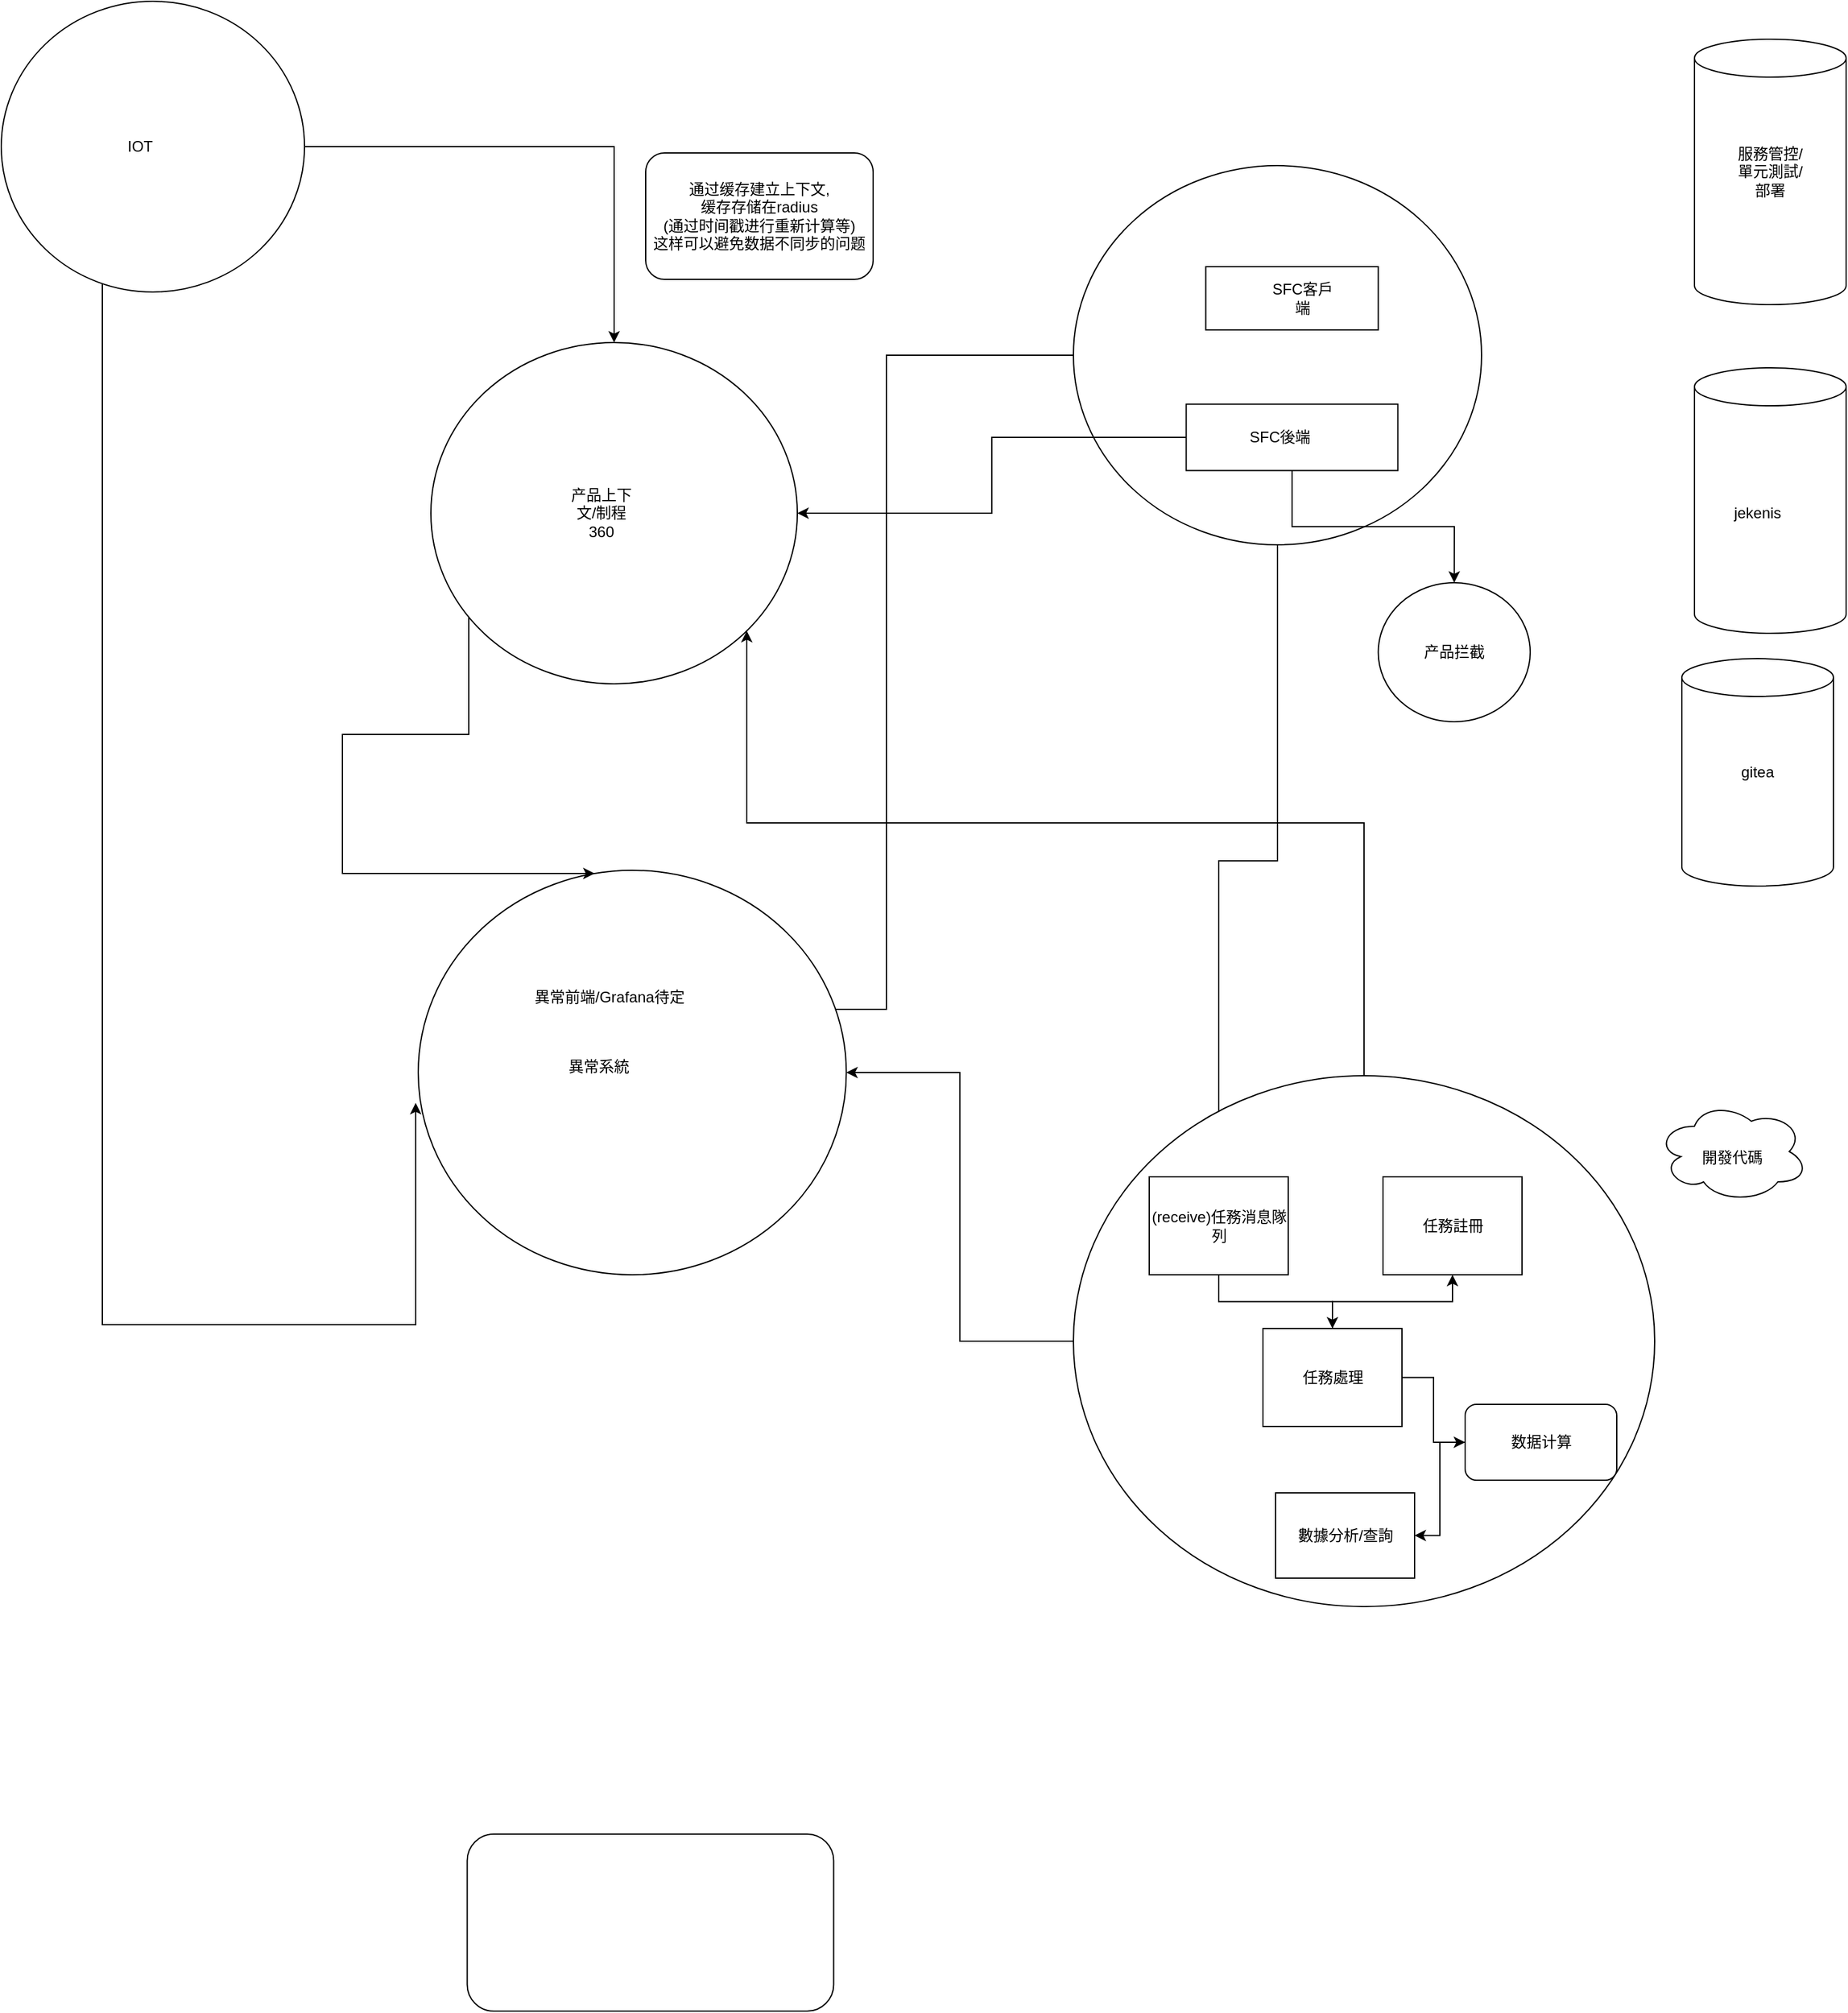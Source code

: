 <mxfile version="28.2.0">
  <diagram name="第 1 页" id="F0XA9BGTJGQq8EJeW2Vg">
    <mxGraphModel dx="2037" dy="1259" grid="1" gridSize="10" guides="1" tooltips="1" connect="1" arrows="1" fold="1" page="1" pageScale="1" pageWidth="827" pageHeight="1169" math="0" shadow="0">
      <root>
        <mxCell id="0" />
        <mxCell id="1" parent="0" />
        <mxCell id="stwq8ri4v3x9_fjbZmHY-48" style="edgeStyle=orthogonalEdgeStyle;rounded=0;orthogonalLoop=1;jettySize=auto;html=1;entryX=1;entryY=0.75;entryDx=0;entryDy=0;" parent="1" source="Jog6YgeHabasC2MlmQwj-1" target="stwq8ri4v3x9_fjbZmHY-6" edge="1">
          <mxGeometry relative="1" as="geometry" />
        </mxCell>
        <mxCell id="Jog6YgeHabasC2MlmQwj-1" value="" style="ellipse;whiteSpace=wrap;html=1;" parent="1" vertex="1">
          <mxGeometry x="948.5" y="230" width="323" height="300" as="geometry" />
        </mxCell>
        <mxCell id="Jog6YgeHabasC2MlmQwj-3" value="" style="rounded=1;whiteSpace=wrap;html=1;" parent="1" vertex="1">
          <mxGeometry x="468.75" y="1550" width="290" height="140" as="geometry" />
        </mxCell>
        <mxCell id="Jog6YgeHabasC2MlmQwj-5" value="" style="rounded=0;whiteSpace=wrap;html=1;" parent="1" vertex="1">
          <mxGeometry x="1053.25" y="310" width="136.5" height="50" as="geometry" />
        </mxCell>
        <mxCell id="stwq8ri4v3x9_fjbZmHY-37" style="edgeStyle=orthogonalEdgeStyle;rounded=0;orthogonalLoop=1;jettySize=auto;html=1;" parent="1" source="Jog6YgeHabasC2MlmQwj-6" target="stwq8ri4v3x9_fjbZmHY-32" edge="1">
          <mxGeometry relative="1" as="geometry" />
        </mxCell>
        <mxCell id="stwq8ri4v3x9_fjbZmHY-52" style="edgeStyle=orthogonalEdgeStyle;rounded=0;orthogonalLoop=1;jettySize=auto;html=1;" parent="1" source="Jog6YgeHabasC2MlmQwj-6" target="stwq8ri4v3x9_fjbZmHY-51" edge="1">
          <mxGeometry relative="1" as="geometry" />
        </mxCell>
        <mxCell id="Jog6YgeHabasC2MlmQwj-6" value="" style="rounded=0;whiteSpace=wrap;html=1;" parent="1" vertex="1">
          <mxGeometry x="1037.75" y="418.75" width="167.5" height="52.5" as="geometry" />
        </mxCell>
        <mxCell id="stwq8ri4v3x9_fjbZmHY-1" value="" style="ellipse;whiteSpace=wrap;html=1;" parent="1" vertex="1">
          <mxGeometry x="430" y="787.5" width="338.75" height="320" as="geometry" />
        </mxCell>
        <mxCell id="stwq8ri4v3x9_fjbZmHY-6" value="異常前端/Grafana待定" style="text;html=1;align=center;verticalAlign=middle;whiteSpace=wrap;rounded=0;" parent="1" vertex="1">
          <mxGeometry x="510" y="867.5" width="142.5" height="40" as="geometry" />
        </mxCell>
        <mxCell id="stwq8ri4v3x9_fjbZmHY-7" value="異常系統" style="text;html=1;align=center;verticalAlign=middle;whiteSpace=wrap;rounded=0;" parent="1" vertex="1">
          <mxGeometry x="542.5" y="927.5" width="60" height="30" as="geometry" />
        </mxCell>
        <mxCell id="stwq8ri4v3x9_fjbZmHY-8" value="SFC客戶端" style="text;html=1;align=center;verticalAlign=middle;whiteSpace=wrap;rounded=0;" parent="1" vertex="1">
          <mxGeometry x="1099.75" y="320" width="60" height="30" as="geometry" />
        </mxCell>
        <mxCell id="stwq8ri4v3x9_fjbZmHY-36" style="edgeStyle=orthogonalEdgeStyle;rounded=0;orthogonalLoop=1;jettySize=auto;html=1;" parent="1" source="Jog6YgeHabasC2MlmQwj-1" target="stwq8ri4v3x9_fjbZmHY-15" edge="1">
          <mxGeometry relative="1" as="geometry" />
        </mxCell>
        <mxCell id="stwq8ri4v3x9_fjbZmHY-9" value="SFC後端" style="text;html=1;align=center;verticalAlign=middle;whiteSpace=wrap;rounded=0;" parent="1" vertex="1">
          <mxGeometry x="1081.5" y="430" width="60" height="30" as="geometry" />
        </mxCell>
        <mxCell id="stwq8ri4v3x9_fjbZmHY-35" style="edgeStyle=orthogonalEdgeStyle;rounded=0;orthogonalLoop=1;jettySize=auto;html=1;" parent="1" source="stwq8ri4v3x9_fjbZmHY-12" target="stwq8ri4v3x9_fjbZmHY-32" edge="1">
          <mxGeometry relative="1" as="geometry">
            <Array as="points">
              <mxPoint x="1179" y="750" />
              <mxPoint x="690" y="750" />
            </Array>
          </mxGeometry>
        </mxCell>
        <mxCell id="stwq8ri4v3x9_fjbZmHY-47" style="edgeStyle=orthogonalEdgeStyle;rounded=0;orthogonalLoop=1;jettySize=auto;html=1;" parent="1" source="stwq8ri4v3x9_fjbZmHY-12" target="stwq8ri4v3x9_fjbZmHY-1" edge="1">
          <mxGeometry relative="1" as="geometry" />
        </mxCell>
        <mxCell id="stwq8ri4v3x9_fjbZmHY-12" value="" style="ellipse;whiteSpace=wrap;html=1;" parent="1" vertex="1">
          <mxGeometry x="948.5" y="950" width="460" height="420" as="geometry" />
        </mxCell>
        <mxCell id="stwq8ri4v3x9_fjbZmHY-29" value="" style="edgeStyle=orthogonalEdgeStyle;rounded=0;orthogonalLoop=1;jettySize=auto;html=1;" parent="1" source="stwq8ri4v3x9_fjbZmHY-13" target="stwq8ri4v3x9_fjbZmHY-28" edge="1">
          <mxGeometry relative="1" as="geometry" />
        </mxCell>
        <mxCell id="stwq8ri4v3x9_fjbZmHY-42" style="edgeStyle=orthogonalEdgeStyle;rounded=0;orthogonalLoop=1;jettySize=auto;html=1;" parent="1" source="stwq8ri4v3x9_fjbZmHY-13" target="stwq8ri4v3x9_fjbZmHY-39" edge="1">
          <mxGeometry relative="1" as="geometry" />
        </mxCell>
        <mxCell id="stwq8ri4v3x9_fjbZmHY-13" value="任務處理" style="rounded=0;whiteSpace=wrap;html=1;" parent="1" vertex="1">
          <mxGeometry x="1098.5" y="1150" width="110" height="77.5" as="geometry" />
        </mxCell>
        <mxCell id="stwq8ri4v3x9_fjbZmHY-41" style="edgeStyle=orthogonalEdgeStyle;rounded=0;orthogonalLoop=1;jettySize=auto;html=1;" parent="1" source="stwq8ri4v3x9_fjbZmHY-15" target="stwq8ri4v3x9_fjbZmHY-13" edge="1">
          <mxGeometry relative="1" as="geometry" />
        </mxCell>
        <mxCell id="stwq8ri4v3x9_fjbZmHY-15" value="(receive)任務消息隊列" style="rounded=0;whiteSpace=wrap;html=1;" parent="1" vertex="1">
          <mxGeometry x="1008.5" y="1030" width="110" height="77.5" as="geometry" />
        </mxCell>
        <mxCell id="stwq8ri4v3x9_fjbZmHY-16" value="數據分析/查詢" style="rounded=0;whiteSpace=wrap;html=1;" parent="1" vertex="1">
          <mxGeometry x="1108.5" y="1280" width="110" height="67.5" as="geometry" />
        </mxCell>
        <mxCell id="stwq8ri4v3x9_fjbZmHY-17" value="" style="shape=cylinder3;whiteSpace=wrap;html=1;boundedLbl=1;backgroundOutline=1;size=15;" parent="1" vertex="1">
          <mxGeometry x="1430" y="620" width="120" height="180" as="geometry" />
        </mxCell>
        <mxCell id="stwq8ri4v3x9_fjbZmHY-18" value="gitea" style="text;html=1;align=center;verticalAlign=middle;whiteSpace=wrap;rounded=0;" parent="1" vertex="1">
          <mxGeometry x="1460" y="695" width="60" height="30" as="geometry" />
        </mxCell>
        <mxCell id="stwq8ri4v3x9_fjbZmHY-19" value="" style="shape=cylinder3;whiteSpace=wrap;html=1;boundedLbl=1;backgroundOutline=1;size=15;" parent="1" vertex="1">
          <mxGeometry x="1440" y="390" width="120" height="210" as="geometry" />
        </mxCell>
        <mxCell id="stwq8ri4v3x9_fjbZmHY-20" value="jekenis" style="text;html=1;align=center;verticalAlign=middle;whiteSpace=wrap;rounded=0;" parent="1" vertex="1">
          <mxGeometry x="1460" y="490" width="60" height="30" as="geometry" />
        </mxCell>
        <mxCell id="stwq8ri4v3x9_fjbZmHY-21" value="" style="ellipse;shape=cloud;whiteSpace=wrap;html=1;" parent="1" vertex="1">
          <mxGeometry x="1410" y="970" width="120" height="80" as="geometry" />
        </mxCell>
        <mxCell id="stwq8ri4v3x9_fjbZmHY-22" value="開發代碼" style="text;html=1;align=center;verticalAlign=middle;whiteSpace=wrap;rounded=0;" parent="1" vertex="1">
          <mxGeometry x="1440" y="1000" width="60" height="30" as="geometry" />
        </mxCell>
        <mxCell id="stwq8ri4v3x9_fjbZmHY-24" value="" style="shape=cylinder3;whiteSpace=wrap;html=1;boundedLbl=1;backgroundOutline=1;size=15;" parent="1" vertex="1">
          <mxGeometry x="1440" y="130" width="120" height="210" as="geometry" />
        </mxCell>
        <mxCell id="stwq8ri4v3x9_fjbZmHY-25" value="服務管控/單元測試/部署" style="text;html=1;align=center;verticalAlign=middle;whiteSpace=wrap;rounded=0;" parent="1" vertex="1">
          <mxGeometry x="1470" y="220" width="60" height="30" as="geometry" />
        </mxCell>
        <mxCell id="stwq8ri4v3x9_fjbZmHY-26" style="edgeStyle=orthogonalEdgeStyle;rounded=0;orthogonalLoop=1;jettySize=auto;html=1;exitX=0.5;exitY=1;exitDx=0;exitDy=0;" parent="1" source="stwq8ri4v3x9_fjbZmHY-18" target="stwq8ri4v3x9_fjbZmHY-18" edge="1">
          <mxGeometry relative="1" as="geometry" />
        </mxCell>
        <mxCell id="stwq8ri4v3x9_fjbZmHY-28" value="任務註冊" style="rounded=0;whiteSpace=wrap;html=1;" parent="1" vertex="1">
          <mxGeometry x="1193.5" y="1030" width="110" height="77.5" as="geometry" />
        </mxCell>
        <mxCell id="stwq8ri4v3x9_fjbZmHY-34" style="edgeStyle=orthogonalEdgeStyle;rounded=0;orthogonalLoop=1;jettySize=auto;html=1;" parent="1" source="stwq8ri4v3x9_fjbZmHY-30" target="stwq8ri4v3x9_fjbZmHY-32" edge="1">
          <mxGeometry relative="1" as="geometry" />
        </mxCell>
        <mxCell id="stwq8ri4v3x9_fjbZmHY-30" value="" style="ellipse;whiteSpace=wrap;html=1;" parent="1" vertex="1">
          <mxGeometry x="100" y="100" width="240" height="230" as="geometry" />
        </mxCell>
        <mxCell id="stwq8ri4v3x9_fjbZmHY-31" value="IOT" style="text;html=1;align=center;verticalAlign=middle;whiteSpace=wrap;rounded=0;" parent="1" vertex="1">
          <mxGeometry x="180" y="200" width="60" height="30" as="geometry" />
        </mxCell>
        <mxCell id="stwq8ri4v3x9_fjbZmHY-46" style="edgeStyle=orthogonalEdgeStyle;rounded=0;orthogonalLoop=1;jettySize=auto;html=1;" parent="1" source="stwq8ri4v3x9_fjbZmHY-32" target="stwq8ri4v3x9_fjbZmHY-1" edge="1">
          <mxGeometry relative="1" as="geometry">
            <Array as="points">
              <mxPoint x="470" y="680" />
              <mxPoint x="370" y="680" />
              <mxPoint x="370" y="790" />
            </Array>
          </mxGeometry>
        </mxCell>
        <mxCell id="stwq8ri4v3x9_fjbZmHY-32" value="" style="ellipse;whiteSpace=wrap;html=1;" parent="1" vertex="1">
          <mxGeometry x="440" y="370" width="290" height="270" as="geometry" />
        </mxCell>
        <mxCell id="stwq8ri4v3x9_fjbZmHY-33" value="产品上下文/制程360" style="text;html=1;align=center;verticalAlign=middle;whiteSpace=wrap;rounded=0;" parent="1" vertex="1">
          <mxGeometry x="545" y="490" width="60" height="30" as="geometry" />
        </mxCell>
        <mxCell id="stwq8ri4v3x9_fjbZmHY-43" style="edgeStyle=orthogonalEdgeStyle;rounded=0;orthogonalLoop=1;jettySize=auto;html=1;entryX=1;entryY=0.5;entryDx=0;entryDy=0;" parent="1" source="stwq8ri4v3x9_fjbZmHY-39" target="stwq8ri4v3x9_fjbZmHY-16" edge="1">
          <mxGeometry relative="1" as="geometry" />
        </mxCell>
        <mxCell id="stwq8ri4v3x9_fjbZmHY-39" value="数据计算" style="rounded=1;whiteSpace=wrap;html=1;" parent="1" vertex="1">
          <mxGeometry x="1258.5" y="1210" width="120" height="60" as="geometry" />
        </mxCell>
        <mxCell id="stwq8ri4v3x9_fjbZmHY-44" style="edgeStyle=orthogonalEdgeStyle;rounded=0;orthogonalLoop=1;jettySize=auto;html=1;entryX=-0.006;entryY=0.575;entryDx=0;entryDy=0;entryPerimeter=0;" parent="1" source="stwq8ri4v3x9_fjbZmHY-30" target="stwq8ri4v3x9_fjbZmHY-1" edge="1">
          <mxGeometry relative="1" as="geometry">
            <Array as="points">
              <mxPoint x="180" y="1147" />
            </Array>
          </mxGeometry>
        </mxCell>
        <mxCell id="stwq8ri4v3x9_fjbZmHY-51" value="产品拦截" style="ellipse;whiteSpace=wrap;html=1;" parent="1" vertex="1">
          <mxGeometry x="1189.75" y="560" width="120.25" height="110" as="geometry" />
        </mxCell>
        <mxCell id="5q1YrE79FZFNU3yJ1Zdt-6" value="通过缓存建立上下文,&lt;div&gt;缓存存储在radius&lt;/div&gt;&lt;div&gt;(通过时间戳进行重新计算等)&lt;/div&gt;&lt;div&gt;这样可以避免数据不同步的问题&lt;/div&gt;" style="rounded=1;whiteSpace=wrap;html=1;" vertex="1" parent="1">
          <mxGeometry x="610" y="220" width="180" height="100" as="geometry" />
        </mxCell>
      </root>
    </mxGraphModel>
  </diagram>
</mxfile>
